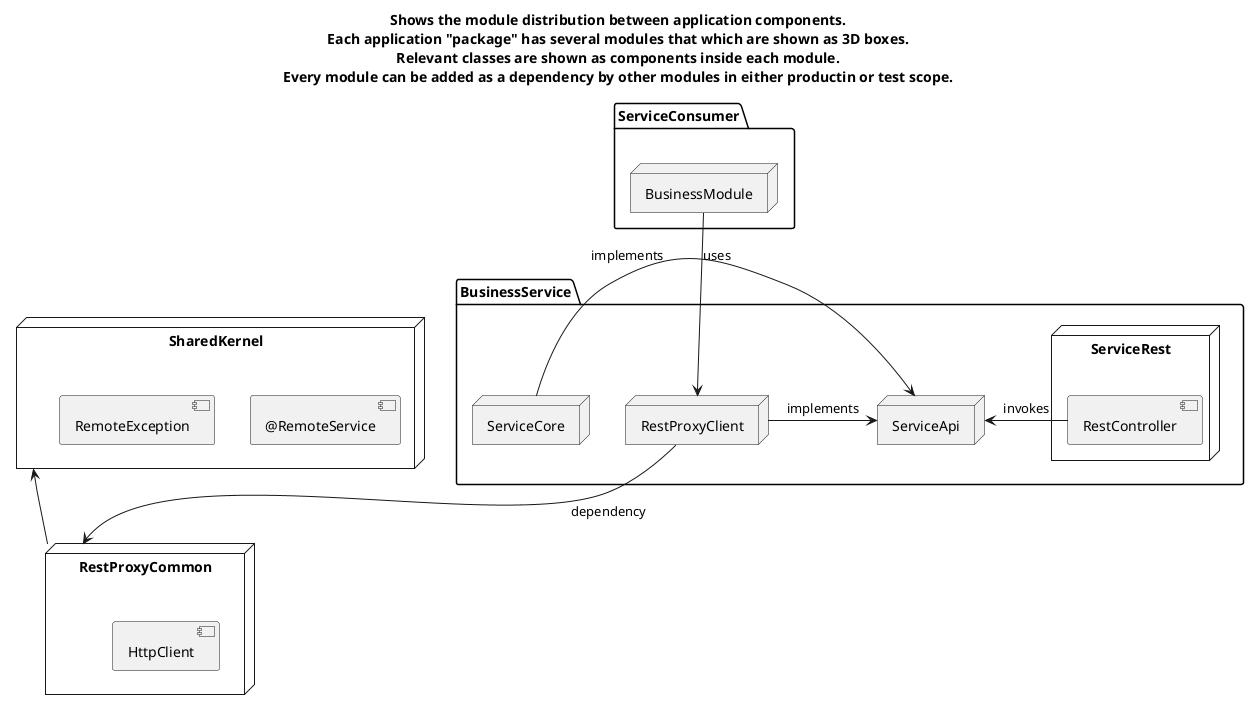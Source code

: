 @startuml


title
 Shows the module distribution between application components.
 Each application "package" has several modules that which are shown as 3D boxes.
 Relevant classes are shown as components inside each module.
 Every module can be added as a dependency by other modules in either productin or test scope.
end title


node SharedKernel {

  [@RemoteService]
  [RemoteException]

}

node RestProxyCommon {
    [HttpClient]
}


package BusinessService {


    node ServiceApi {

    }


    node ServiceCore {

    }

    node RestProxyClient{

    }

    node ServiceRest {
       [RestController]
    }
}

package ServiceConsumer {

    node BusinessModule{

    }

}

SharedKernel <-- RestProxyCommon

[RestController] -> ServiceApi : invokes
RestProxyClient -> ServiceApi : implements
ServiceCore -> ServiceApi : implements

BusinessModule --> RestProxyClient : uses
RestProxyClient --> RestProxyCommon : dependency

@enduml
